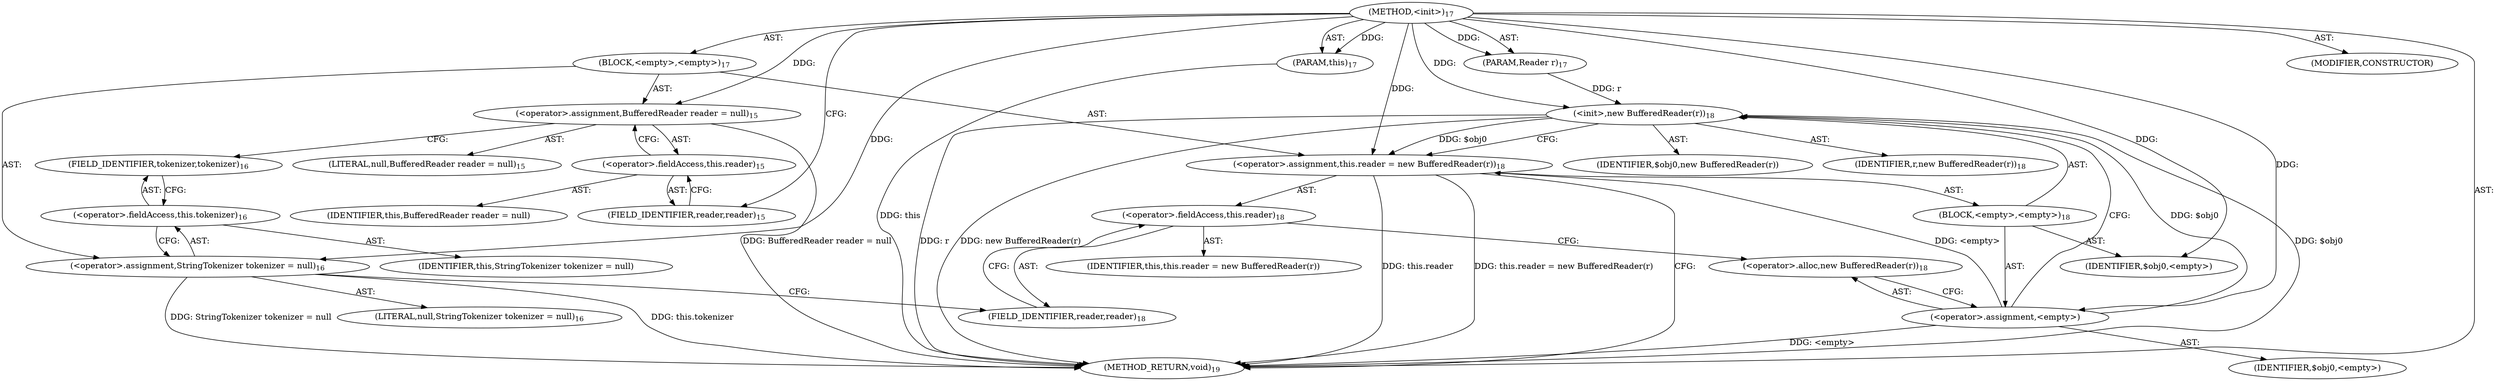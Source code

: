digraph "&lt;init&gt;" {  
"43" [label = <(METHOD,&lt;init&gt;)<SUB>17</SUB>> ]
"44" [label = <(PARAM,this)<SUB>17</SUB>> ]
"45" [label = <(PARAM,Reader r)<SUB>17</SUB>> ]
"46" [label = <(BLOCK,&lt;empty&gt;,&lt;empty&gt;)<SUB>17</SUB>> ]
"47" [label = <(&lt;operator&gt;.assignment,BufferedReader reader = null)<SUB>15</SUB>> ]
"48" [label = <(&lt;operator&gt;.fieldAccess,this.reader)<SUB>15</SUB>> ]
"49" [label = <(IDENTIFIER,this,BufferedReader reader = null)> ]
"50" [label = <(FIELD_IDENTIFIER,reader,reader)<SUB>15</SUB>> ]
"51" [label = <(LITERAL,null,BufferedReader reader = null)<SUB>15</SUB>> ]
"52" [label = <(&lt;operator&gt;.assignment,StringTokenizer tokenizer = null)<SUB>16</SUB>> ]
"53" [label = <(&lt;operator&gt;.fieldAccess,this.tokenizer)<SUB>16</SUB>> ]
"54" [label = <(IDENTIFIER,this,StringTokenizer tokenizer = null)> ]
"55" [label = <(FIELD_IDENTIFIER,tokenizer,tokenizer)<SUB>16</SUB>> ]
"56" [label = <(LITERAL,null,StringTokenizer tokenizer = null)<SUB>16</SUB>> ]
"57" [label = <(&lt;operator&gt;.assignment,this.reader = new BufferedReader(r))<SUB>18</SUB>> ]
"58" [label = <(&lt;operator&gt;.fieldAccess,this.reader)<SUB>18</SUB>> ]
"59" [label = <(IDENTIFIER,this,this.reader = new BufferedReader(r))> ]
"60" [label = <(FIELD_IDENTIFIER,reader,reader)<SUB>18</SUB>> ]
"61" [label = <(BLOCK,&lt;empty&gt;,&lt;empty&gt;)<SUB>18</SUB>> ]
"62" [label = <(&lt;operator&gt;.assignment,&lt;empty&gt;)> ]
"63" [label = <(IDENTIFIER,$obj0,&lt;empty&gt;)> ]
"64" [label = <(&lt;operator&gt;.alloc,new BufferedReader(r))<SUB>18</SUB>> ]
"65" [label = <(&lt;init&gt;,new BufferedReader(r))<SUB>18</SUB>> ]
"66" [label = <(IDENTIFIER,$obj0,new BufferedReader(r))> ]
"67" [label = <(IDENTIFIER,r,new BufferedReader(r))<SUB>18</SUB>> ]
"68" [label = <(IDENTIFIER,$obj0,&lt;empty&gt;)> ]
"69" [label = <(MODIFIER,CONSTRUCTOR)> ]
"70" [label = <(METHOD_RETURN,void)<SUB>19</SUB>> ]
  "43" -> "44"  [ label = "AST: "] 
  "43" -> "45"  [ label = "AST: "] 
  "43" -> "46"  [ label = "AST: "] 
  "43" -> "69"  [ label = "AST: "] 
  "43" -> "70"  [ label = "AST: "] 
  "46" -> "47"  [ label = "AST: "] 
  "46" -> "52"  [ label = "AST: "] 
  "46" -> "57"  [ label = "AST: "] 
  "47" -> "48"  [ label = "AST: "] 
  "47" -> "51"  [ label = "AST: "] 
  "48" -> "49"  [ label = "AST: "] 
  "48" -> "50"  [ label = "AST: "] 
  "52" -> "53"  [ label = "AST: "] 
  "52" -> "56"  [ label = "AST: "] 
  "53" -> "54"  [ label = "AST: "] 
  "53" -> "55"  [ label = "AST: "] 
  "57" -> "58"  [ label = "AST: "] 
  "57" -> "61"  [ label = "AST: "] 
  "58" -> "59"  [ label = "AST: "] 
  "58" -> "60"  [ label = "AST: "] 
  "61" -> "62"  [ label = "AST: "] 
  "61" -> "65"  [ label = "AST: "] 
  "61" -> "68"  [ label = "AST: "] 
  "62" -> "63"  [ label = "AST: "] 
  "62" -> "64"  [ label = "AST: "] 
  "65" -> "66"  [ label = "AST: "] 
  "65" -> "67"  [ label = "AST: "] 
  "47" -> "55"  [ label = "CFG: "] 
  "52" -> "60"  [ label = "CFG: "] 
  "57" -> "70"  [ label = "CFG: "] 
  "48" -> "47"  [ label = "CFG: "] 
  "53" -> "52"  [ label = "CFG: "] 
  "58" -> "64"  [ label = "CFG: "] 
  "50" -> "48"  [ label = "CFG: "] 
  "55" -> "53"  [ label = "CFG: "] 
  "60" -> "58"  [ label = "CFG: "] 
  "62" -> "65"  [ label = "CFG: "] 
  "65" -> "57"  [ label = "CFG: "] 
  "64" -> "62"  [ label = "CFG: "] 
  "43" -> "50"  [ label = "CFG: "] 
  "44" -> "70"  [ label = "DDG: this"] 
  "47" -> "70"  [ label = "DDG: BufferedReader reader = null"] 
  "52" -> "70"  [ label = "DDG: this.tokenizer"] 
  "52" -> "70"  [ label = "DDG: StringTokenizer tokenizer = null"] 
  "57" -> "70"  [ label = "DDG: this.reader"] 
  "62" -> "70"  [ label = "DDG: &lt;empty&gt;"] 
  "65" -> "70"  [ label = "DDG: $obj0"] 
  "65" -> "70"  [ label = "DDG: r"] 
  "65" -> "70"  [ label = "DDG: new BufferedReader(r)"] 
  "57" -> "70"  [ label = "DDG: this.reader = new BufferedReader(r)"] 
  "43" -> "44"  [ label = "DDG: "] 
  "43" -> "45"  [ label = "DDG: "] 
  "43" -> "47"  [ label = "DDG: "] 
  "43" -> "52"  [ label = "DDG: "] 
  "62" -> "57"  [ label = "DDG: &lt;empty&gt;"] 
  "65" -> "57"  [ label = "DDG: $obj0"] 
  "43" -> "57"  [ label = "DDG: "] 
  "43" -> "62"  [ label = "DDG: "] 
  "43" -> "68"  [ label = "DDG: "] 
  "62" -> "65"  [ label = "DDG: $obj0"] 
  "43" -> "65"  [ label = "DDG: "] 
  "45" -> "65"  [ label = "DDG: r"] 
}
